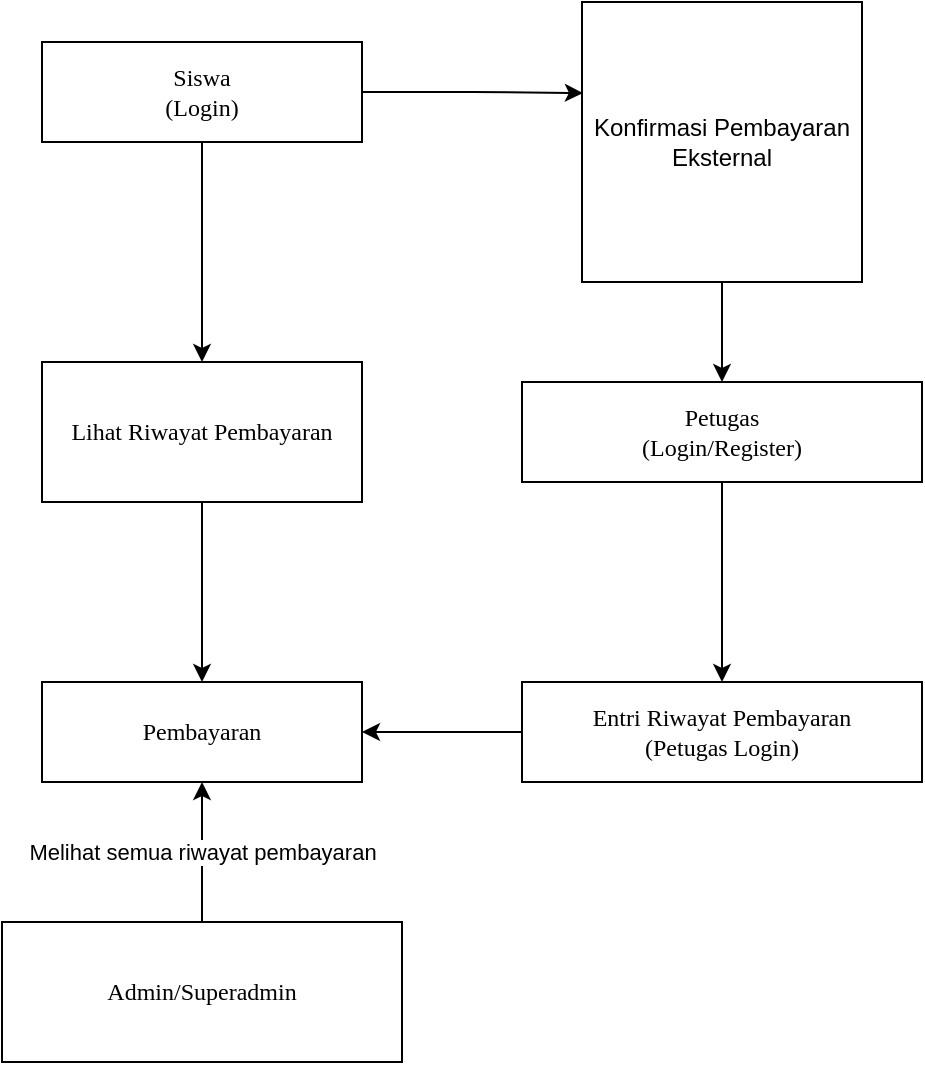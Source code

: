<mxfile version="20.8.20" type="github">
  <diagram name="Page-1" id="52a04d89-c75d-2922-d76d-85b35f80e030">
    <mxGraphModel dx="1400" dy="529" grid="1" gridSize="10" guides="1" tooltips="1" connect="1" arrows="1" fold="1" page="1" pageScale="1" pageWidth="1100" pageHeight="850" background="none" math="0" shadow="0">
      <root>
        <mxCell id="0" />
        <mxCell id="1" parent="0" />
        <mxCell id="RkeHL_fpCkVOJV3tnoVa-3" value="" style="edgeStyle=orthogonalEdgeStyle;rounded=0;orthogonalLoop=1;jettySize=auto;html=1;" edge="1" parent="1" source="17472293e6e8944d-30">
          <mxGeometry relative="1" as="geometry">
            <mxPoint x="120.0" y="200" as="targetPoint" />
          </mxGeometry>
        </mxCell>
        <mxCell id="RkeHL_fpCkVOJV3tnoVa-30" style="edgeStyle=orthogonalEdgeStyle;rounded=0;orthogonalLoop=1;jettySize=auto;html=1;entryX=0.003;entryY=0.325;entryDx=0;entryDy=0;entryPerimeter=0;" edge="1" parent="1" source="17472293e6e8944d-30" target="RkeHL_fpCkVOJV3tnoVa-28">
          <mxGeometry relative="1" as="geometry" />
        </mxCell>
        <mxCell id="17472293e6e8944d-30" value="Siswa&lt;br&gt;(Login)" style="whiteSpace=wrap;html=1;rounded=0;shadow=0;comic=0;labelBackgroundColor=none;strokeWidth=1;fontFamily=Verdana;fontSize=12;align=center;" parent="1" vertex="1">
          <mxGeometry x="40" y="40" width="160" height="50" as="geometry" />
        </mxCell>
        <mxCell id="RkeHL_fpCkVOJV3tnoVa-8" value="" style="edgeStyle=orthogonalEdgeStyle;rounded=0;orthogonalLoop=1;jettySize=auto;html=1;entryX=0.5;entryY=0;entryDx=0;entryDy=0;" edge="1" parent="1" source="RkeHL_fpCkVOJV3tnoVa-4" target="RkeHL_fpCkVOJV3tnoVa-7">
          <mxGeometry relative="1" as="geometry" />
        </mxCell>
        <mxCell id="RkeHL_fpCkVOJV3tnoVa-4" value="Lihat Riwayat Pembayaran" style="whiteSpace=wrap;html=1;rounded=0;shadow=0;comic=0;labelBackgroundColor=none;strokeWidth=1;fontFamily=Verdana;fontSize=12;align=center;" vertex="1" parent="1">
          <mxGeometry x="40" y="200" width="160" height="70" as="geometry" />
        </mxCell>
        <mxCell id="RkeHL_fpCkVOJV3tnoVa-7" value="Pembayaran" style="whiteSpace=wrap;html=1;rounded=0;shadow=0;comic=0;labelBackgroundColor=none;strokeWidth=1;fontFamily=Verdana;fontSize=12;align=center;" vertex="1" parent="1">
          <mxGeometry x="40" y="360" width="160" height="50" as="geometry" />
        </mxCell>
        <mxCell id="RkeHL_fpCkVOJV3tnoVa-24" style="edgeStyle=orthogonalEdgeStyle;rounded=0;orthogonalLoop=1;jettySize=auto;html=1;entryX=1;entryY=0.5;entryDx=0;entryDy=0;" edge="1" parent="1" source="RkeHL_fpCkVOJV3tnoVa-10" target="RkeHL_fpCkVOJV3tnoVa-7">
          <mxGeometry relative="1" as="geometry" />
        </mxCell>
        <mxCell id="RkeHL_fpCkVOJV3tnoVa-10" value="&lt;div&gt;Entri Riwayat Pembayaran&lt;/div&gt;&lt;div&gt;(Petugas Login)&lt;br&gt;&lt;/div&gt;" style="whiteSpace=wrap;html=1;rounded=0;shadow=0;comic=0;labelBackgroundColor=none;strokeWidth=1;fontFamily=Verdana;fontSize=12;align=center;" vertex="1" parent="1">
          <mxGeometry x="280" y="360" width="200" height="50" as="geometry" />
        </mxCell>
        <mxCell id="RkeHL_fpCkVOJV3tnoVa-27" style="edgeStyle=orthogonalEdgeStyle;rounded=0;orthogonalLoop=1;jettySize=auto;html=1;" edge="1" parent="1" source="RkeHL_fpCkVOJV3tnoVa-12" target="RkeHL_fpCkVOJV3tnoVa-10">
          <mxGeometry relative="1" as="geometry" />
        </mxCell>
        <mxCell id="RkeHL_fpCkVOJV3tnoVa-12" value="&lt;div&gt;Petugas&lt;/div&gt;&lt;div&gt;(Login/Register)&lt;br&gt;&lt;/div&gt;" style="whiteSpace=wrap;html=1;rounded=0;shadow=0;comic=0;labelBackgroundColor=none;strokeWidth=1;fontFamily=Verdana;fontSize=12;align=center;" vertex="1" parent="1">
          <mxGeometry x="280" y="210" width="200" height="50" as="geometry" />
        </mxCell>
        <mxCell id="RkeHL_fpCkVOJV3tnoVa-23" value="Melihat semua riwayat pembayaran" style="edgeStyle=orthogonalEdgeStyle;rounded=0;orthogonalLoop=1;jettySize=auto;html=1;entryX=0.5;entryY=1;entryDx=0;entryDy=0;" edge="1" parent="1" source="RkeHL_fpCkVOJV3tnoVa-21" target="RkeHL_fpCkVOJV3tnoVa-7">
          <mxGeometry relative="1" as="geometry" />
        </mxCell>
        <mxCell id="RkeHL_fpCkVOJV3tnoVa-21" value="Admin/Superadmin" style="whiteSpace=wrap;html=1;rounded=0;shadow=0;comic=0;labelBackgroundColor=none;strokeWidth=1;fontFamily=Verdana;fontSize=12;align=center;" vertex="1" parent="1">
          <mxGeometry x="20" y="480" width="200" height="70" as="geometry" />
        </mxCell>
        <mxCell id="RkeHL_fpCkVOJV3tnoVa-29" style="edgeStyle=orthogonalEdgeStyle;rounded=0;orthogonalLoop=1;jettySize=auto;html=1;entryX=0.5;entryY=0;entryDx=0;entryDy=0;" edge="1" parent="1" source="RkeHL_fpCkVOJV3tnoVa-28" target="RkeHL_fpCkVOJV3tnoVa-12">
          <mxGeometry relative="1" as="geometry" />
        </mxCell>
        <mxCell id="RkeHL_fpCkVOJV3tnoVa-28" value="Konfirmasi Pembayaran Eksternal" style="whiteSpace=wrap;html=1;aspect=fixed;" vertex="1" parent="1">
          <mxGeometry x="310" y="20" width="140" height="140" as="geometry" />
        </mxCell>
      </root>
    </mxGraphModel>
  </diagram>
</mxfile>
